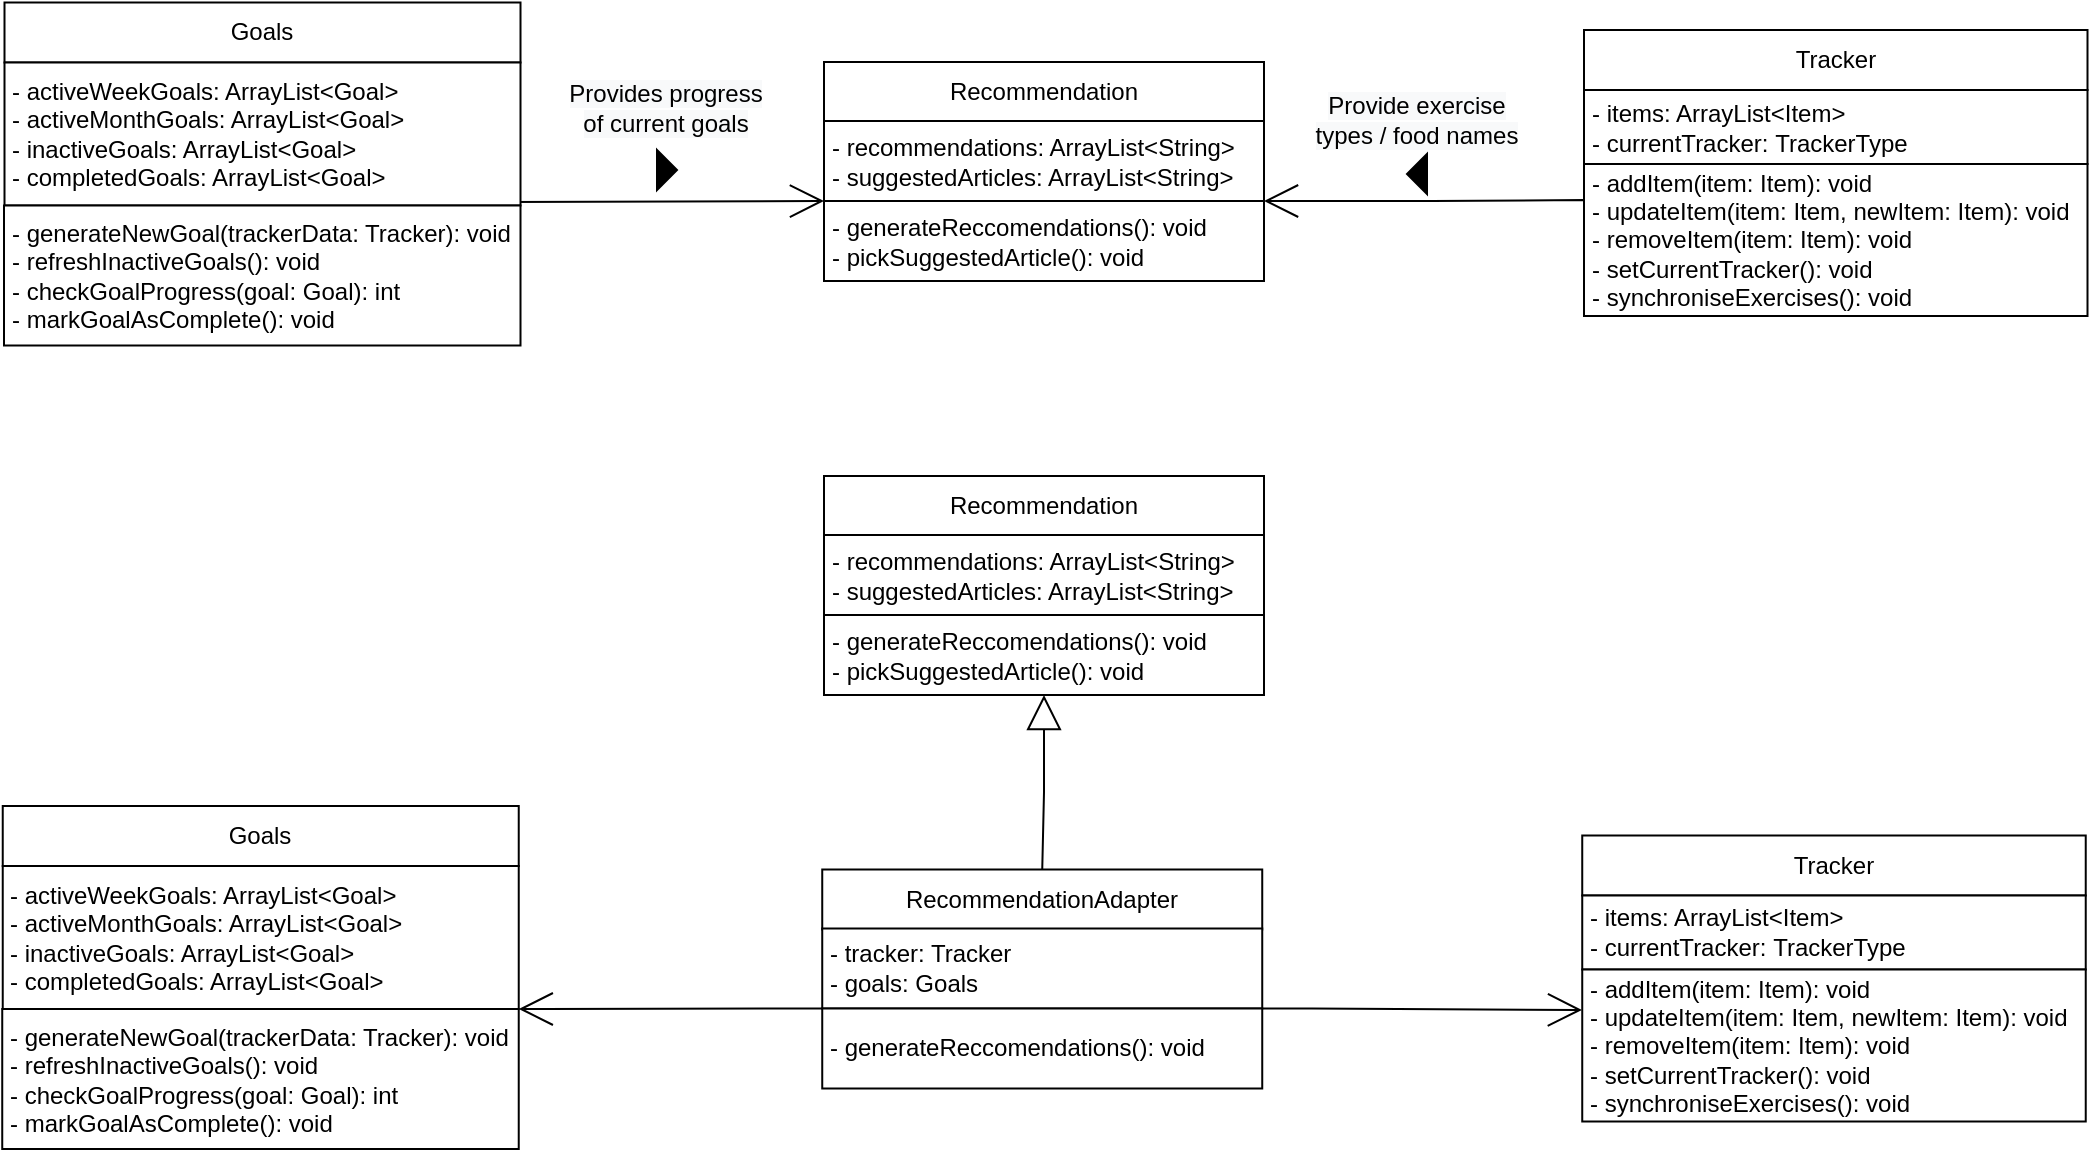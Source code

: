 <mxfile version="20.8.13" type="github">
  <diagram name="Page-1" id="uTwbPTfAmrfhqU-y623a">
    <mxGraphModel dx="1195" dy="1830" grid="0" gridSize="10" guides="1" tooltips="1" connect="1" arrows="1" fold="1" page="0" pageScale="1" pageWidth="827" pageHeight="1169" math="0" shadow="0">
      <root>
        <mxCell id="0" />
        <mxCell id="1" parent="0" />
        <mxCell id="RunO3F0_F8zgoCKm4RE9-4" value="Tracker" style="rounded=0;whiteSpace=wrap;html=1;" vertex="1" parent="1">
          <mxGeometry x="810" y="-1136" width="251.75" height="30" as="geometry" />
        </mxCell>
        <mxCell id="RunO3F0_F8zgoCKm4RE9-7" value="Recommendation" style="rounded=0;whiteSpace=wrap;html=1;" vertex="1" parent="1">
          <mxGeometry x="430" y="-1120" width="220" height="30" as="geometry" />
        </mxCell>
        <mxCell id="RunO3F0_F8zgoCKm4RE9-9" value="Goals" style="rounded=0;whiteSpace=wrap;html=1;" vertex="1" parent="1">
          <mxGeometry x="20.25" y="-1149.75" width="258" height="30" as="geometry" />
        </mxCell>
        <mxCell id="RunO3F0_F8zgoCKm4RE9-13" value="" style="triangle;whiteSpace=wrap;html=1;fontSize=12;fillColor=#000000;flipV=1;flipH=1;" vertex="1" parent="1">
          <mxGeometry x="721.5" y="-1074" width="10" height="20" as="geometry" />
        </mxCell>
        <mxCell id="RunO3F0_F8zgoCKm4RE9-14" value="" style="triangle;whiteSpace=wrap;html=1;fontSize=12;fillColor=#000000;" vertex="1" parent="1">
          <mxGeometry x="346.5" y="-1076" width="10" height="20" as="geometry" />
        </mxCell>
        <mxCell id="RunO3F0_F8zgoCKm4RE9-15" value="&lt;span style=&quot;background-color: rgb(248, 249, 250);&quot;&gt;Provides progress of current goals&lt;/span&gt;" style="text;html=1;strokeColor=none;fillColor=none;align=center;verticalAlign=middle;whiteSpace=wrap;rounded=0;fontSize=12;" vertex="1" parent="1">
          <mxGeometry x="300" y="-1112" width="101.5" height="30" as="geometry" />
        </mxCell>
        <mxCell id="RunO3F0_F8zgoCKm4RE9-16" value="&lt;span style=&quot;background-color: rgb(248, 249, 250);&quot;&gt;Provide exercise types / food names&lt;/span&gt;" style="text;html=1;strokeColor=none;fillColor=none;align=center;verticalAlign=middle;whiteSpace=wrap;rounded=0;fontSize=12;" vertex="1" parent="1">
          <mxGeometry x="670" y="-1106" width="113" height="30" as="geometry" />
        </mxCell>
        <mxCell id="RunO3F0_F8zgoCKm4RE9-17" value="- items: ArrayList&amp;lt;Item&amp;gt;&lt;br&gt;- currentTracker:&amp;nbsp;&lt;span style=&quot;text-align: center;&quot;&gt;TrackerType&lt;/span&gt;" style="rounded=0;whiteSpace=wrap;html=1;align=left;spacingLeft=2;" vertex="1" parent="1">
          <mxGeometry x="810" y="-1106" width="251.75" height="37" as="geometry" />
        </mxCell>
        <mxCell id="RunO3F0_F8zgoCKm4RE9-18" value="- addItem(item: Item): void&lt;br&gt;- updateItem(item: Item, newItem: Item): void&lt;br&gt;- removeItem(item: Item): void&lt;br&gt;- setCurrentTracker(): void&lt;br&gt;- synchroniseExercises(): void" style="rounded=0;whiteSpace=wrap;html=1;align=left;spacingLeft=2;" vertex="1" parent="1">
          <mxGeometry x="810" y="-1069" width="251.75" height="76" as="geometry" />
        </mxCell>
        <mxCell id="RunO3F0_F8zgoCKm4RE9-19" value="- recommendations: ArrayList&amp;lt;String&amp;gt;&lt;br&gt;- suggestedArticles: ArrayList&amp;lt;String&amp;gt;" style="rounded=0;whiteSpace=wrap;html=1;align=left;spacingLeft=2;" vertex="1" parent="1">
          <mxGeometry x="430" y="-1090.5" width="220" height="40" as="geometry" />
        </mxCell>
        <mxCell id="RunO3F0_F8zgoCKm4RE9-28" style="edgeStyle=orthogonalEdgeStyle;rounded=0;orthogonalLoop=1;jettySize=auto;html=1;exitX=1;exitY=0;exitDx=0;exitDy=0;entryX=0;entryY=0.25;entryDx=0;entryDy=0;startArrow=open;startFill=0;endArrow=none;endFill=0;endSize=15;startSize=15;" edge="1" parent="1" source="RunO3F0_F8zgoCKm4RE9-20" target="RunO3F0_F8zgoCKm4RE9-18">
          <mxGeometry relative="1" as="geometry">
            <Array as="points">
              <mxPoint x="734" y="-1050" />
              <mxPoint x="818" y="-1051" />
            </Array>
          </mxGeometry>
        </mxCell>
        <mxCell id="RunO3F0_F8zgoCKm4RE9-20" value="- generateReccomendations(): void&lt;br&gt;- pickSuggestedArticle(): void" style="rounded=0;whiteSpace=wrap;html=1;align=left;spacingLeft=2;" vertex="1" parent="1">
          <mxGeometry x="430" y="-1050.5" width="220" height="40" as="geometry" />
        </mxCell>
        <mxCell id="RunO3F0_F8zgoCKm4RE9-26" style="edgeStyle=orthogonalEdgeStyle;rounded=0;orthogonalLoop=1;jettySize=auto;html=1;entryX=0;entryY=0;entryDx=0;entryDy=0;endArrow=open;endFill=0;startSize=15;endSize=15;" edge="1" parent="1" target="RunO3F0_F8zgoCKm4RE9-20">
          <mxGeometry relative="1" as="geometry">
            <mxPoint x="280" y="-1050" as="sourcePoint" />
            <Array as="points">
              <mxPoint x="268" y="-1050" />
            </Array>
          </mxGeometry>
        </mxCell>
        <mxCell id="RunO3F0_F8zgoCKm4RE9-23" value="- activeWeekGoals: ArrayList&amp;lt;Goal&amp;gt;&lt;br&gt;- activeMonthGoals: ArrayList&amp;lt;Goal&amp;gt;&lt;br&gt;- inactiveGoals: ArrayList&amp;lt;Goal&amp;gt;&lt;br&gt;- completedGoals: ArrayList&amp;lt;Goal&amp;gt;" style="rounded=0;whiteSpace=wrap;html=1;align=left;spacingLeft=2;" vertex="1" parent="1">
          <mxGeometry x="20.25" y="-1119.75" width="258" height="71.5" as="geometry" />
        </mxCell>
        <mxCell id="RunO3F0_F8zgoCKm4RE9-24" value="- generateNewGoal(trackerData: Tracker): void&lt;br&gt;- refreshInactiveGoals(): void&lt;br&gt;- checkGoalProgress(goal: Goal): int&lt;br&gt;- markGoalAsComplete(): void" style="rounded=0;whiteSpace=wrap;html=1;align=left;spacingLeft=2;" vertex="1" parent="1">
          <mxGeometry x="20" y="-1048.25" width="258.25" height="70" as="geometry" />
        </mxCell>
        <mxCell id="RunO3F0_F8zgoCKm4RE9-32" value="Tracker" style="rounded=0;whiteSpace=wrap;html=1;" vertex="1" parent="1">
          <mxGeometry x="809.12" y="-733.25" width="251.75" height="30" as="geometry" />
        </mxCell>
        <mxCell id="RunO3F0_F8zgoCKm4RE9-33" value="RecommendationAdapter" style="rounded=0;whiteSpace=wrap;html=1;" vertex="1" parent="1">
          <mxGeometry x="429.12" y="-716.25" width="220" height="30" as="geometry" />
        </mxCell>
        <mxCell id="RunO3F0_F8zgoCKm4RE9-34" value="Goals" style="rounded=0;whiteSpace=wrap;html=1;" vertex="1" parent="1">
          <mxGeometry x="19.37" y="-748" width="258" height="30" as="geometry" />
        </mxCell>
        <mxCell id="RunO3F0_F8zgoCKm4RE9-39" value="- items: ArrayList&amp;lt;Item&amp;gt;&lt;br&gt;- currentTracker:&amp;nbsp;&lt;span style=&quot;text-align: center;&quot;&gt;TrackerType&lt;/span&gt;" style="rounded=0;whiteSpace=wrap;html=1;align=left;spacingLeft=2;" vertex="1" parent="1">
          <mxGeometry x="809.12" y="-703.25" width="251.75" height="37" as="geometry" />
        </mxCell>
        <mxCell id="RunO3F0_F8zgoCKm4RE9-40" value="- addItem(item: Item): void&lt;br&gt;- updateItem(item: Item, newItem: Item): void&lt;br&gt;- removeItem(item: Item): void&lt;br&gt;- setCurrentTracker(): void&lt;br&gt;- synchroniseExercises(): void" style="rounded=0;whiteSpace=wrap;html=1;align=left;spacingLeft=2;" vertex="1" parent="1">
          <mxGeometry x="809.12" y="-666.25" width="251.75" height="76" as="geometry" />
        </mxCell>
        <mxCell id="RunO3F0_F8zgoCKm4RE9-41" value="- tracker: Tracker&lt;br&gt;- goals: Goals" style="rounded=0;whiteSpace=wrap;html=1;align=left;spacingLeft=2;" vertex="1" parent="1">
          <mxGeometry x="429.12" y="-686.75" width="220" height="40" as="geometry" />
        </mxCell>
        <mxCell id="RunO3F0_F8zgoCKm4RE9-42" style="edgeStyle=orthogonalEdgeStyle;rounded=0;orthogonalLoop=1;jettySize=auto;html=1;exitX=1;exitY=0;exitDx=0;exitDy=0;startArrow=none;startFill=0;endArrow=open;endFill=0;endSize=15;startSize=15;" edge="1" parent="1" source="RunO3F0_F8zgoCKm4RE9-43">
          <mxGeometry relative="1" as="geometry">
            <Array as="points">
              <mxPoint x="674" y="-647" />
              <mxPoint x="809" y="-646" />
            </Array>
            <mxPoint x="809" y="-646" as="targetPoint" />
          </mxGeometry>
        </mxCell>
        <mxCell id="RunO3F0_F8zgoCKm4RE9-43" value="- generateReccomendations(): void" style="rounded=0;whiteSpace=wrap;html=1;align=left;spacingLeft=2;" vertex="1" parent="1">
          <mxGeometry x="429.12" y="-646.75" width="220" height="40" as="geometry" />
        </mxCell>
        <mxCell id="RunO3F0_F8zgoCKm4RE9-44" style="edgeStyle=orthogonalEdgeStyle;rounded=0;orthogonalLoop=1;jettySize=auto;html=1;entryX=0;entryY=0;entryDx=0;entryDy=0;endArrow=none;endFill=0;startSize=15;endSize=15;startArrow=open;startFill=0;exitX=1;exitY=1;exitDx=0;exitDy=0;" edge="1" parent="1" target="RunO3F0_F8zgoCKm4RE9-43" source="RunO3F0_F8zgoCKm4RE9-45">
          <mxGeometry relative="1" as="geometry">
            <mxPoint x="279.12" y="-648.25" as="sourcePoint" />
            <Array as="points">
              <mxPoint x="290" y="-647" />
              <mxPoint x="429" y="-646" />
            </Array>
          </mxGeometry>
        </mxCell>
        <mxCell id="RunO3F0_F8zgoCKm4RE9-45" value="- activeWeekGoals: ArrayList&amp;lt;Goal&amp;gt;&lt;br&gt;- activeMonthGoals: ArrayList&amp;lt;Goal&amp;gt;&lt;br&gt;- inactiveGoals: ArrayList&amp;lt;Goal&amp;gt;&lt;br&gt;- completedGoals: ArrayList&amp;lt;Goal&amp;gt;" style="rounded=0;whiteSpace=wrap;html=1;align=left;spacingLeft=2;" vertex="1" parent="1">
          <mxGeometry x="19.37" y="-718" width="258" height="71.5" as="geometry" />
        </mxCell>
        <mxCell id="RunO3F0_F8zgoCKm4RE9-46" value="- generateNewGoal(trackerData: Tracker): void&lt;br&gt;- refreshInactiveGoals(): void&lt;br&gt;- checkGoalProgress(goal: Goal): int&lt;br&gt;- markGoalAsComplete(): void" style="rounded=0;whiteSpace=wrap;html=1;align=left;spacingLeft=2;" vertex="1" parent="1">
          <mxGeometry x="19.12" y="-646.5" width="258.25" height="70" as="geometry" />
        </mxCell>
        <mxCell id="RunO3F0_F8zgoCKm4RE9-47" value="Recommendation" style="rounded=0;whiteSpace=wrap;html=1;" vertex="1" parent="1">
          <mxGeometry x="430" y="-913" width="220" height="30" as="geometry" />
        </mxCell>
        <mxCell id="RunO3F0_F8zgoCKm4RE9-48" value="- recommendations: ArrayList&amp;lt;String&amp;gt;&lt;br&gt;- suggestedArticles: ArrayList&amp;lt;String&amp;gt;" style="rounded=0;whiteSpace=wrap;html=1;align=left;spacingLeft=2;" vertex="1" parent="1">
          <mxGeometry x="430" y="-883.5" width="220" height="40" as="geometry" />
        </mxCell>
        <mxCell id="RunO3F0_F8zgoCKm4RE9-50" style="edgeStyle=orthogonalEdgeStyle;rounded=0;orthogonalLoop=1;jettySize=auto;html=1;entryX=0.5;entryY=0;entryDx=0;entryDy=0;startArrow=block;startFill=0;endArrow=none;endFill=0;startSize=15;endSize=15;" edge="1" parent="1" source="RunO3F0_F8zgoCKm4RE9-49" target="RunO3F0_F8zgoCKm4RE9-33">
          <mxGeometry relative="1" as="geometry" />
        </mxCell>
        <mxCell id="RunO3F0_F8zgoCKm4RE9-49" value="- generateReccomendations(): void&lt;br&gt;- pickSuggestedArticle(): void" style="rounded=0;whiteSpace=wrap;html=1;align=left;spacingLeft=2;" vertex="1" parent="1">
          <mxGeometry x="430" y="-843.5" width="220" height="40" as="geometry" />
        </mxCell>
      </root>
    </mxGraphModel>
  </diagram>
</mxfile>
